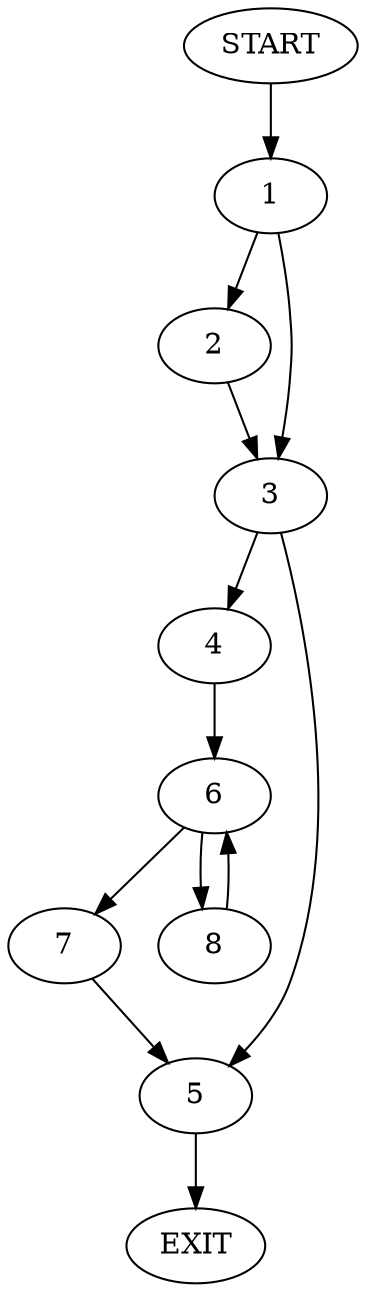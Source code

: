 digraph {
0 [label="START"]
9 [label="EXIT"]
0 -> 1
1 -> 2
1 -> 3
3 -> 4
3 -> 5
2 -> 3
5 -> 9
4 -> 6
6 -> 7
6 -> 8
8 -> 6
7 -> 5
}

